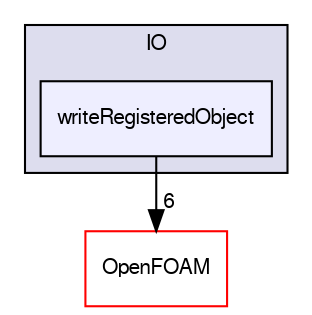 digraph "src/postProcessing/functionObjects/IO/writeRegisteredObject" {
  bgcolor=transparent;
  compound=true
  node [ fontsize="10", fontname="FreeSans"];
  edge [ labelfontsize="10", labelfontname="FreeSans"];
  subgraph clusterdir_7e1bbf069e430012628b2cf2bdbee7f2 {
    graph [ bgcolor="#ddddee", pencolor="black", label="IO" fontname="FreeSans", fontsize="10", URL="dir_7e1bbf069e430012628b2cf2bdbee7f2.html"]
  dir_31793960be9fe2e3b027e046bce71623 [shape=box, label="writeRegisteredObject", style="filled", fillcolor="#eeeeff", pencolor="black", URL="dir_31793960be9fe2e3b027e046bce71623.html"];
  }
  dir_c5473ff19b20e6ec4dfe5c310b3778a8 [shape=box label="OpenFOAM" color="red" URL="dir_c5473ff19b20e6ec4dfe5c310b3778a8.html"];
  dir_31793960be9fe2e3b027e046bce71623->dir_c5473ff19b20e6ec4dfe5c310b3778a8 [headlabel="6", labeldistance=1.5 headhref="dir_002299_001706.html"];
}
